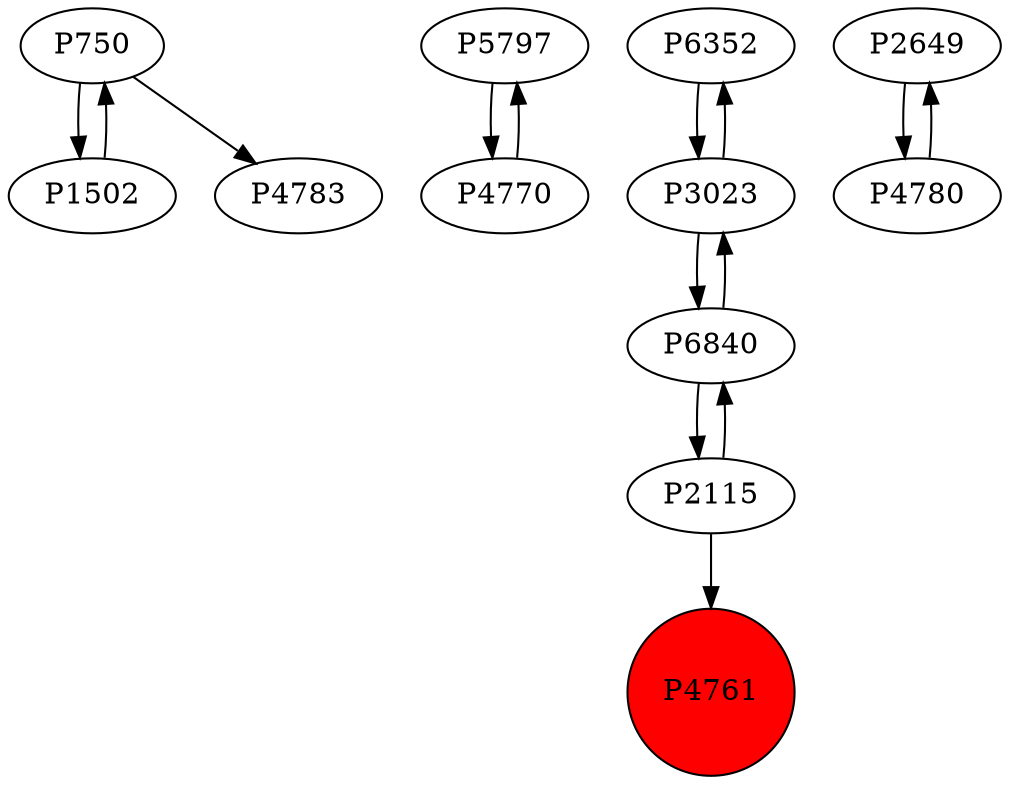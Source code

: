 digraph {
	P750 -> P1502
	P5797 -> P4770
	P4770 -> P5797
	P6352 -> P3023
	P6840 -> P3023
	P2649 -> P4780
	P4780 -> P2649
	P3023 -> P6352
	P3023 -> P6840
	P1502 -> P750
	P750 -> P4783
	P2115 -> P4761
	P2115 -> P6840
	P6840 -> P2115
	P4761 [shape=circle]
	P4761 [style=filled]
	P4761 [fillcolor=red]
}